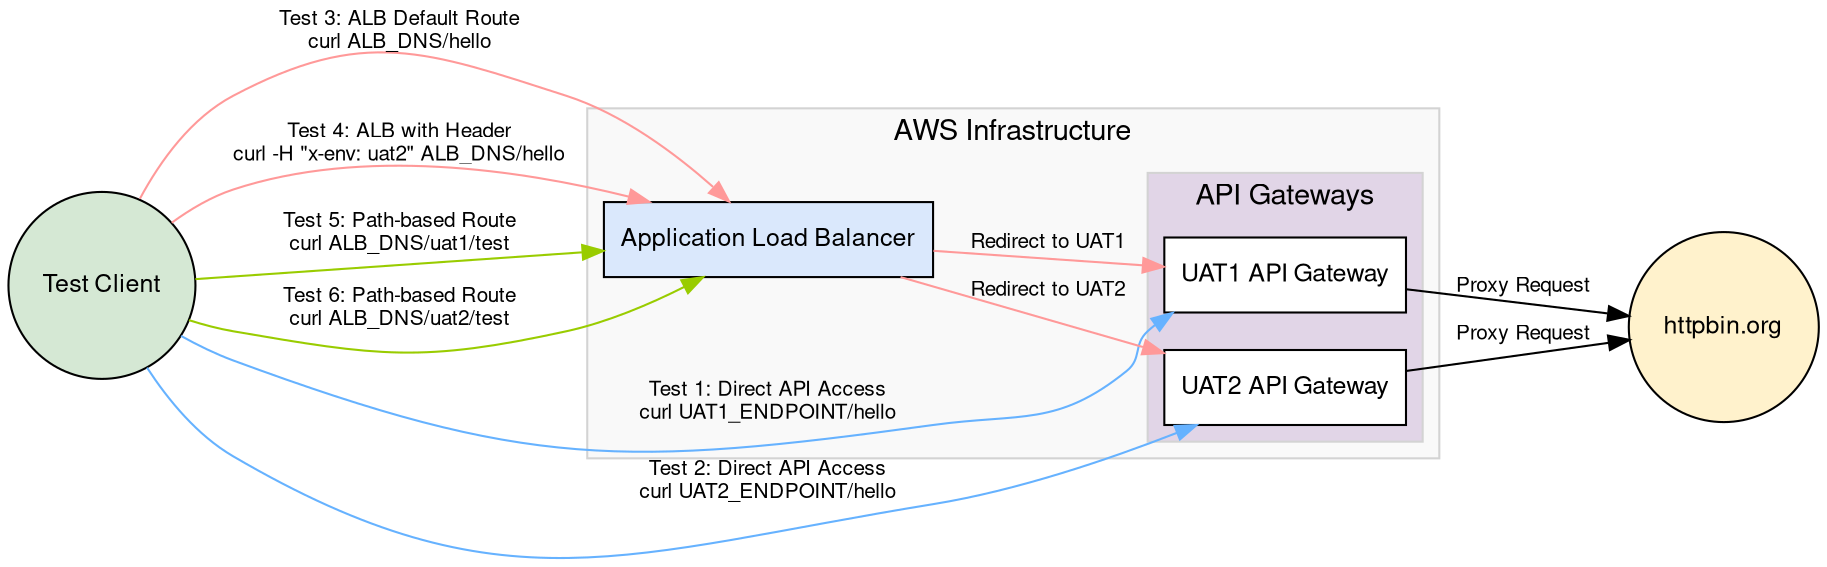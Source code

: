 digraph "Test Scenarios" {
    // Diagram settings
    rankdir=LR;
    fontname="Helvetica,Arial,sans-serif";
    node [fontname="Helvetica,Arial,sans-serif", fontsize=12, shape=box, style=filled, fillcolor=white];
    edge [fontname="Helvetica,Arial,sans-serif", fontsize=10];
    
    // Define nodes
    client [label="Test Client", shape=circle, fillcolor="#D5E8D4"];
    
    subgraph cluster_aws {
        label="AWS Infrastructure";
        style=filled;
        color=lightgrey;
        fillcolor="#F9F9F9";
        
        alb [label="Application Load Balancer", fillcolor="#DAE8FC"];
        
        subgraph cluster_api_gateways {
            label="API Gateways";
            style=filled;
            color=lightgrey;
            fillcolor="#E1D5E7";
            
            api_uat1 [label="UAT1 API Gateway"];
            api_uat2 [label="UAT2 API Gateway"];
        }
    }
    
    backend [label="httpbin.org", shape=circle, fillcolor="#FFF2CC"];
    
    // Define edges - Test Scenarios
    client -> api_uat1 [label="Test 1: Direct API Access\ncurl UAT1_ENDPOINT/hello", color="#66B2FF"];
    client -> api_uat2 [label="Test 2: Direct API Access\ncurl UAT2_ENDPOINT/hello", color="#66B2FF"];
    
    client -> alb [label="Test 3: ALB Default Route\ncurl ALB_DNS/hello", color="#FF9999"];
    client -> alb [label="Test 4: ALB with Header\ncurl -H \"x-env: uat2\" ALB_DNS/hello", color="#FF9999"];
    
    client -> alb [label="Test 5: Path-based Route\ncurl ALB_DNS/uat1/test", color="#99CC00"];
    client -> alb [label="Test 6: Path-based Route\ncurl ALB_DNS/uat2/test", color="#99CC00"];
    
    alb -> api_uat1 [label="Redirect to UAT1", color="#FF9999"];
    alb -> api_uat2 [label="Redirect to UAT2", color="#FF9999"];
    
    api_uat1 -> backend [label="Proxy Request"];
    api_uat2 -> backend [label="Proxy Request"];
} 